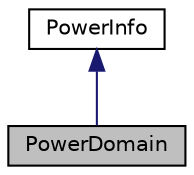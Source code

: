 digraph "PowerDomain"
{
  edge [fontname="Helvetica",fontsize="10",labelfontname="Helvetica",labelfontsize="10"];
  node [fontname="Helvetica",fontsize="10",shape=record];
  Node1 [label="PowerDomain",height=0.2,width=0.4,color="black", fillcolor="grey75", style="filled", fontcolor="black"];
  Node2 -> Node1 [dir="back",color="midnightblue",fontsize="10",style="solid",fontname="Helvetica"];
  Node2 [label="PowerInfo",height=0.2,width=0.4,color="black", fillcolor="white", style="filled",URL="$structPowerInfo.html",tooltip="Information structure of CPU&#39;s power measurement facility. "];
}
